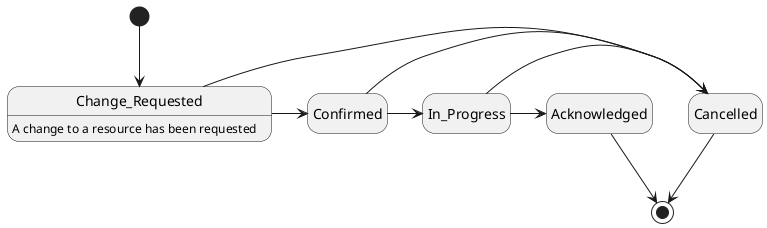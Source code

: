@startuml
hide empty description

[*] --> Change_Requested

Change_Requested : A change to a resource has been requested
Change_Requested -> Confirmed
Change_Requested -> Cancelled

Confirmed -> In_Progress
Confirmed -> Cancelled

In_Progress -> Acknowledged
In_Progress -> Cancelled

Acknowledged --> [*]
Cancelled --> [*]

@enduml